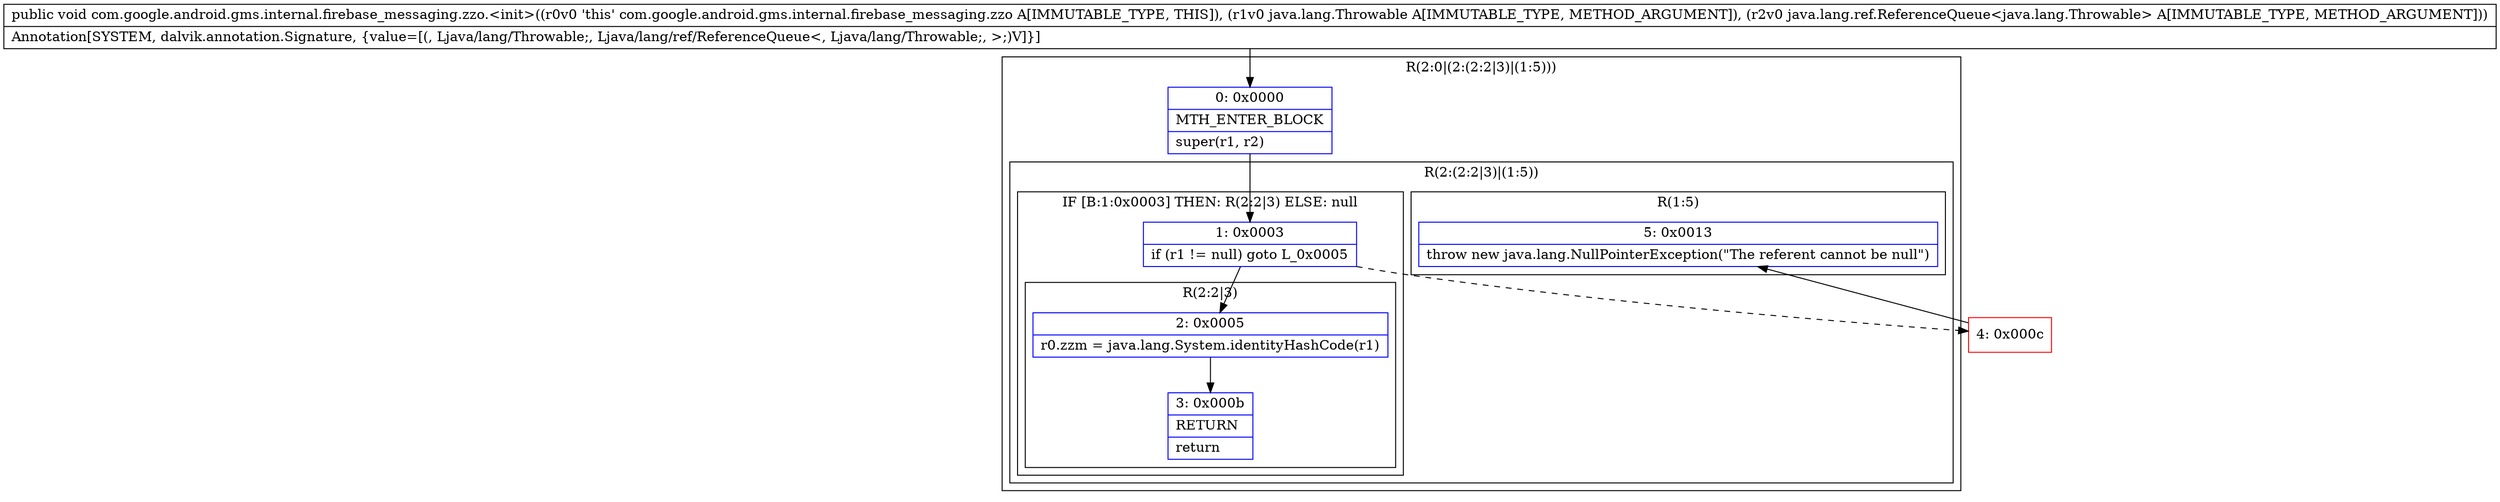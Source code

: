 digraph "CFG forcom.google.android.gms.internal.firebase_messaging.zzo.\<init\>(Ljava\/lang\/Throwable;Ljava\/lang\/ref\/ReferenceQueue;)V" {
subgraph cluster_Region_1469302246 {
label = "R(2:0|(2:(2:2|3)|(1:5)))";
node [shape=record,color=blue];
Node_0 [shape=record,label="{0\:\ 0x0000|MTH_ENTER_BLOCK\l|super(r1, r2)\l}"];
subgraph cluster_Region_1509868194 {
label = "R(2:(2:2|3)|(1:5))";
node [shape=record,color=blue];
subgraph cluster_IfRegion_1670263389 {
label = "IF [B:1:0x0003] THEN: R(2:2|3) ELSE: null";
node [shape=record,color=blue];
Node_1 [shape=record,label="{1\:\ 0x0003|if (r1 != null) goto L_0x0005\l}"];
subgraph cluster_Region_1742537469 {
label = "R(2:2|3)";
node [shape=record,color=blue];
Node_2 [shape=record,label="{2\:\ 0x0005|r0.zzm = java.lang.System.identityHashCode(r1)\l}"];
Node_3 [shape=record,label="{3\:\ 0x000b|RETURN\l|return\l}"];
}
}
subgraph cluster_Region_782784277 {
label = "R(1:5)";
node [shape=record,color=blue];
Node_5 [shape=record,label="{5\:\ 0x0013|throw new java.lang.NullPointerException(\"The referent cannot be null\")\l}"];
}
}
}
Node_4 [shape=record,color=red,label="{4\:\ 0x000c}"];
MethodNode[shape=record,label="{public void com.google.android.gms.internal.firebase_messaging.zzo.\<init\>((r0v0 'this' com.google.android.gms.internal.firebase_messaging.zzo A[IMMUTABLE_TYPE, THIS]), (r1v0 java.lang.Throwable A[IMMUTABLE_TYPE, METHOD_ARGUMENT]), (r2v0 java.lang.ref.ReferenceQueue\<java.lang.Throwable\> A[IMMUTABLE_TYPE, METHOD_ARGUMENT]))  | Annotation[SYSTEM, dalvik.annotation.Signature, \{value=[(, Ljava\/lang\/Throwable;, Ljava\/lang\/ref\/ReferenceQueue\<, Ljava\/lang\/Throwable;, \>;)V]\}]\l}"];
MethodNode -> Node_0;
Node_0 -> Node_1;
Node_1 -> Node_2;
Node_1 -> Node_4[style=dashed];
Node_2 -> Node_3;
Node_4 -> Node_5;
}

